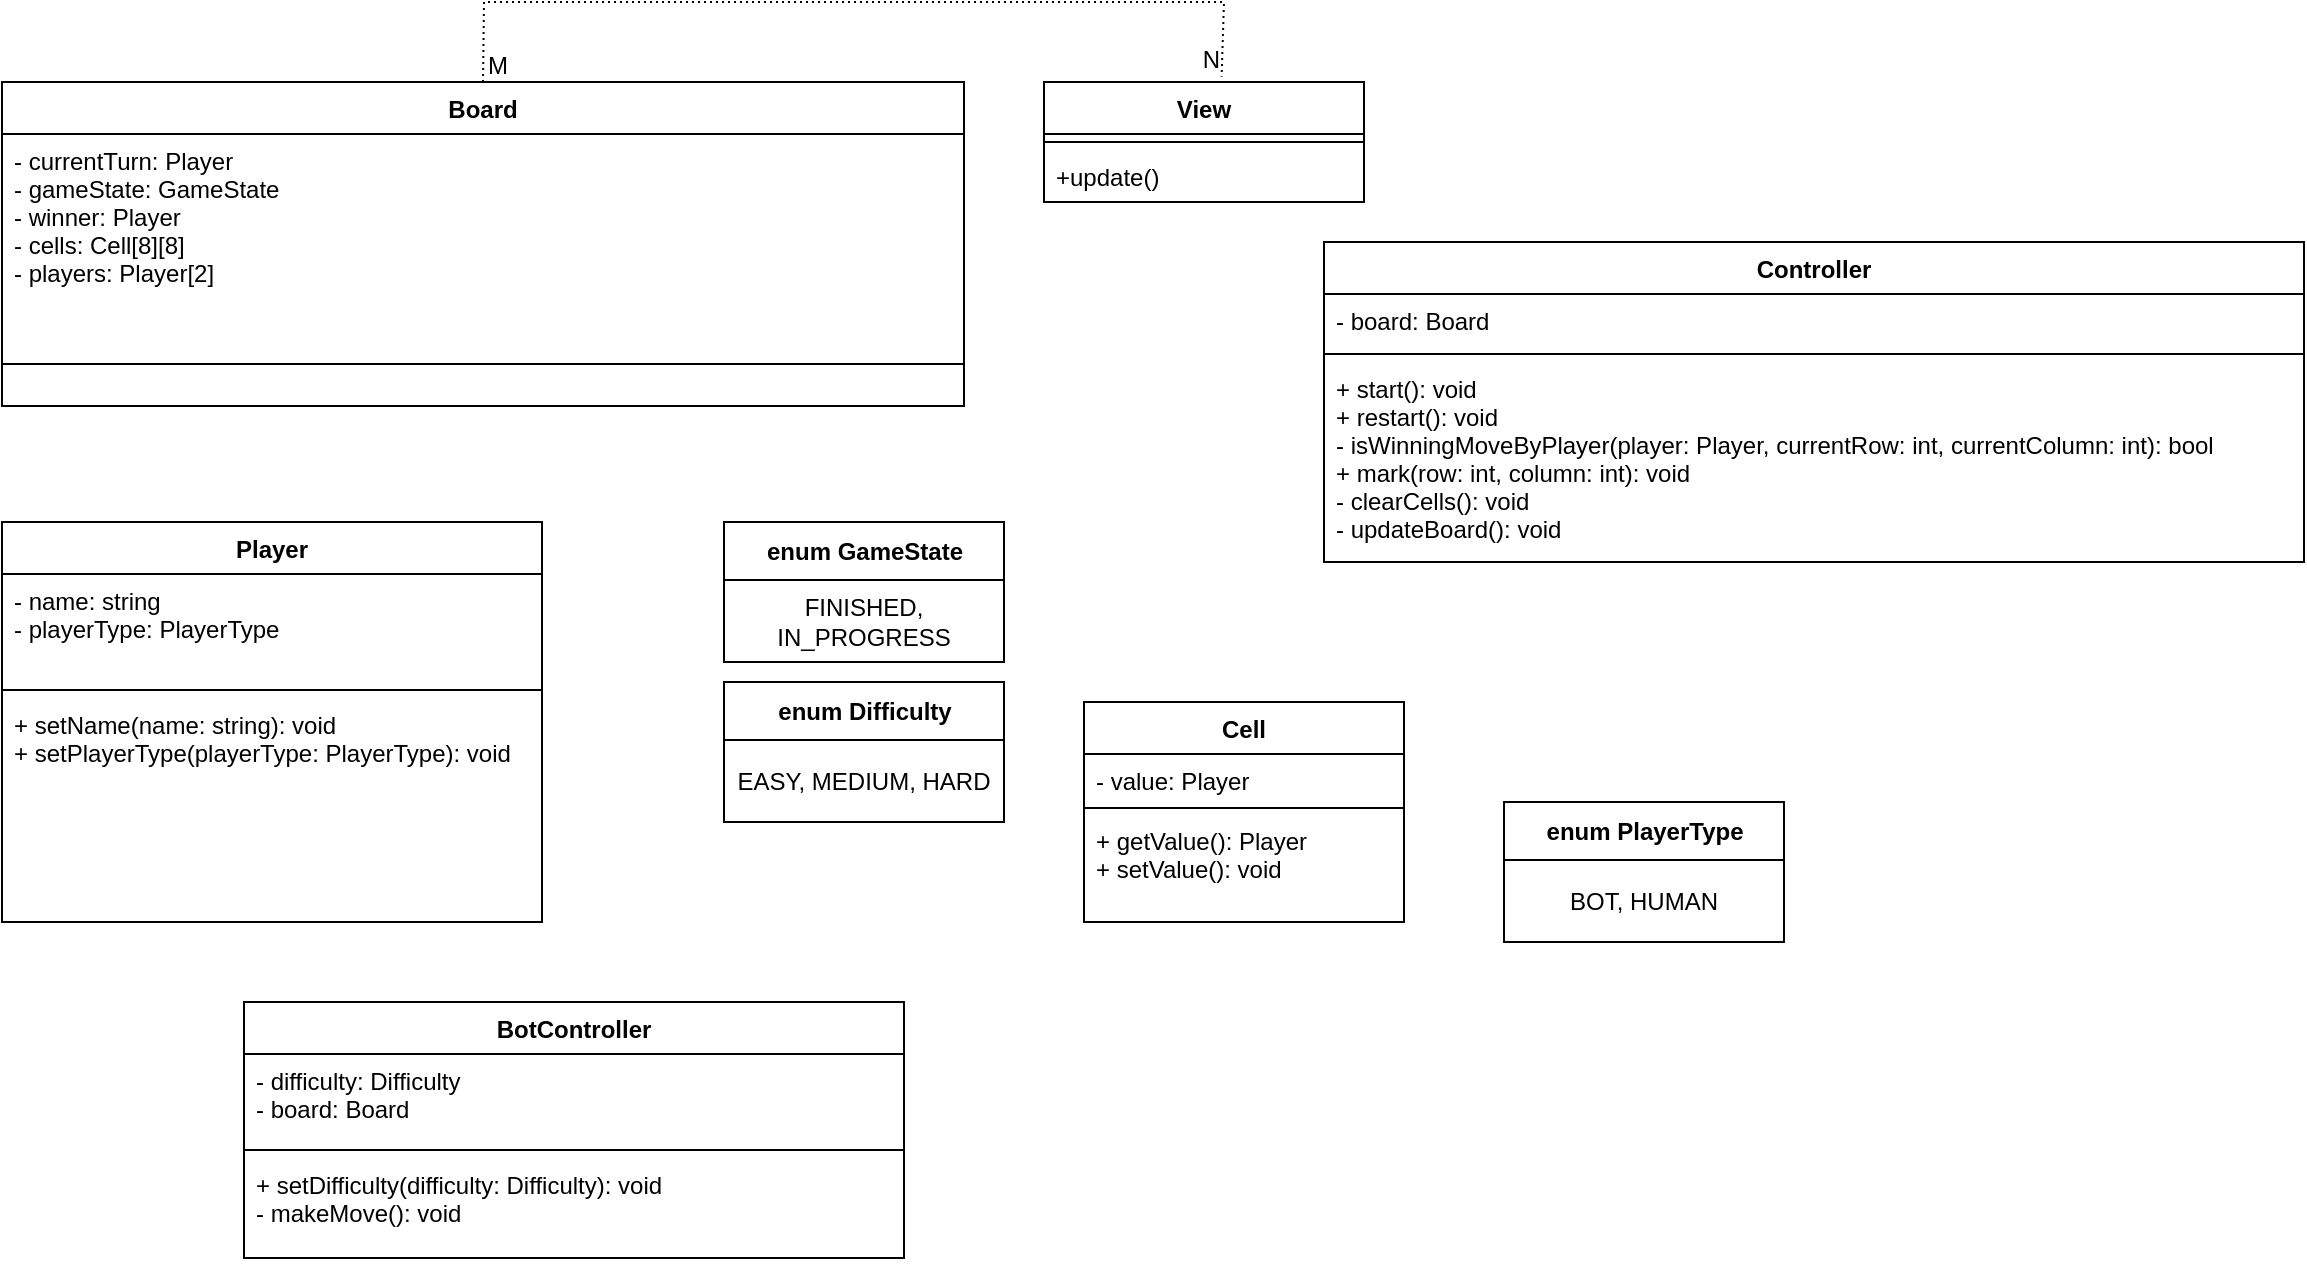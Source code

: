 <mxfile version="15.2.9" type="github">
  <diagram id="wlxLn4NdYPPFsu4Hhqa2" name="Page-1">
    <mxGraphModel dx="1673" dy="2118" grid="1" gridSize="10" guides="1" tooltips="1" connect="1" arrows="1" fold="1" page="1" pageScale="1" pageWidth="827" pageHeight="1169" math="0" shadow="0">
      <root>
        <mxCell id="0" />
        <mxCell id="1" parent="0" />
        <mxCell id="rdIUOrEK0i4QHaOV8aC8-1" value="Player" style="swimlane;fontStyle=1;align=center;verticalAlign=top;childLayout=stackLayout;horizontal=1;startSize=26;horizontalStack=0;resizeParent=1;resizeParentMax=0;resizeLast=0;collapsible=1;marginBottom=0;" vertex="1" parent="1">
          <mxGeometry x="49" y="240" width="270" height="200" as="geometry" />
        </mxCell>
        <mxCell id="rdIUOrEK0i4QHaOV8aC8-2" value="- name: string&#xa;- playerType: PlayerType" style="text;strokeColor=none;fillColor=none;align=left;verticalAlign=top;spacingLeft=4;spacingRight=4;overflow=hidden;rotatable=0;points=[[0,0.5],[1,0.5]];portConstraint=eastwest;" vertex="1" parent="rdIUOrEK0i4QHaOV8aC8-1">
          <mxGeometry y="26" width="270" height="54" as="geometry" />
        </mxCell>
        <mxCell id="rdIUOrEK0i4QHaOV8aC8-3" value="" style="line;strokeWidth=1;fillColor=none;align=left;verticalAlign=middle;spacingTop=-1;spacingLeft=3;spacingRight=3;rotatable=0;labelPosition=right;points=[];portConstraint=eastwest;" vertex="1" parent="rdIUOrEK0i4QHaOV8aC8-1">
          <mxGeometry y="80" width="270" height="8" as="geometry" />
        </mxCell>
        <mxCell id="rdIUOrEK0i4QHaOV8aC8-4" value="+ setName(name: string): void&#xa;+ setPlayerType(playerType: PlayerType): void" style="text;strokeColor=none;fillColor=none;align=left;verticalAlign=top;spacingLeft=4;spacingRight=4;overflow=hidden;rotatable=0;points=[[0,0.5],[1,0.5]];portConstraint=eastwest;" vertex="1" parent="rdIUOrEK0i4QHaOV8aC8-1">
          <mxGeometry y="88" width="270" height="112" as="geometry" />
        </mxCell>
        <mxCell id="rdIUOrEK0i4QHaOV8aC8-5" value="View" style="swimlane;fontStyle=1;align=center;verticalAlign=top;childLayout=stackLayout;horizontal=1;startSize=26;horizontalStack=0;resizeParent=1;resizeParentMax=0;resizeLast=0;collapsible=1;marginBottom=0;" vertex="1" parent="1">
          <mxGeometry x="570" y="20" width="160" height="60" as="geometry" />
        </mxCell>
        <mxCell id="rdIUOrEK0i4QHaOV8aC8-7" value="" style="line;strokeWidth=1;fillColor=none;align=left;verticalAlign=middle;spacingTop=-1;spacingLeft=3;spacingRight=3;rotatable=0;labelPosition=right;points=[];portConstraint=eastwest;" vertex="1" parent="rdIUOrEK0i4QHaOV8aC8-5">
          <mxGeometry y="26" width="160" height="8" as="geometry" />
        </mxCell>
        <mxCell id="rdIUOrEK0i4QHaOV8aC8-8" value="+update()" style="text;strokeColor=none;fillColor=none;align=left;verticalAlign=top;spacingLeft=4;spacingRight=4;overflow=hidden;rotatable=0;points=[[0,0.5],[1,0.5]];portConstraint=eastwest;" vertex="1" parent="rdIUOrEK0i4QHaOV8aC8-5">
          <mxGeometry y="34" width="160" height="26" as="geometry" />
        </mxCell>
        <mxCell id="rdIUOrEK0i4QHaOV8aC8-9" value="Board" style="swimlane;fontStyle=1;align=center;verticalAlign=top;childLayout=stackLayout;horizontal=1;startSize=26;horizontalStack=0;resizeParent=1;resizeParentMax=0;resizeLast=0;collapsible=1;marginBottom=0;" vertex="1" parent="1">
          <mxGeometry x="49" y="20" width="481" height="162" as="geometry" />
        </mxCell>
        <mxCell id="rdIUOrEK0i4QHaOV8aC8-10" value="- currentTurn: Player&#xa;- gameState: GameState&#xa;- winner: Player&#xa;- cells: Cell[8][8]&#xa;- players: Player[2]" style="text;strokeColor=none;fillColor=none;align=left;verticalAlign=top;spacingLeft=4;spacingRight=4;overflow=hidden;rotatable=0;points=[[0,0.5],[1,0.5]];portConstraint=eastwest;" vertex="1" parent="rdIUOrEK0i4QHaOV8aC8-9">
          <mxGeometry y="26" width="481" height="94" as="geometry" />
        </mxCell>
        <mxCell id="rdIUOrEK0i4QHaOV8aC8-11" value="" style="line;strokeWidth=1;fillColor=none;align=left;verticalAlign=middle;spacingTop=-1;spacingLeft=3;spacingRight=3;rotatable=0;labelPosition=right;points=[];portConstraint=eastwest;" vertex="1" parent="rdIUOrEK0i4QHaOV8aC8-9">
          <mxGeometry y="120" width="481" height="42" as="geometry" />
        </mxCell>
        <mxCell id="rdIUOrEK0i4QHaOV8aC8-13" value="Cell" style="swimlane;fontStyle=1;align=center;verticalAlign=top;childLayout=stackLayout;horizontal=1;startSize=26;horizontalStack=0;resizeParent=1;resizeParentMax=0;resizeLast=0;collapsible=1;marginBottom=0;" vertex="1" parent="1">
          <mxGeometry x="590" y="330" width="160" height="110" as="geometry" />
        </mxCell>
        <mxCell id="rdIUOrEK0i4QHaOV8aC8-15" value="- value: Player" style="text;strokeColor=none;fillColor=none;align=left;verticalAlign=top;spacingLeft=4;spacingRight=4;overflow=hidden;rotatable=0;points=[[0,0.5],[1,0.5]];portConstraint=eastwest;" vertex="1" parent="rdIUOrEK0i4QHaOV8aC8-13">
          <mxGeometry y="26" width="160" height="24" as="geometry" />
        </mxCell>
        <mxCell id="rdIUOrEK0i4QHaOV8aC8-14" value="" style="line;strokeWidth=1;fillColor=none;align=left;verticalAlign=middle;spacingTop=-1;spacingLeft=3;spacingRight=3;rotatable=0;labelPosition=right;points=[];portConstraint=eastwest;" vertex="1" parent="rdIUOrEK0i4QHaOV8aC8-13">
          <mxGeometry y="50" width="160" height="6" as="geometry" />
        </mxCell>
        <mxCell id="rdIUOrEK0i4QHaOV8aC8-16" value="+ getValue(): Player&#xa;+ setValue(): void" style="text;strokeColor=none;fillColor=none;align=left;verticalAlign=top;spacingLeft=4;spacingRight=4;overflow=hidden;rotatable=0;points=[[0,0.5],[1,0.5]];portConstraint=eastwest;" vertex="1" parent="rdIUOrEK0i4QHaOV8aC8-13">
          <mxGeometry y="56" width="160" height="54" as="geometry" />
        </mxCell>
        <mxCell id="rdIUOrEK0i4QHaOV8aC8-22" value="enum GameState" style="swimlane;fontStyle=1;align=center;verticalAlign=middle;childLayout=stackLayout;horizontal=1;startSize=29;horizontalStack=0;resizeParent=1;resizeParentMax=0;resizeLast=0;collapsible=0;marginBottom=0;html=1;" vertex="1" parent="1">
          <mxGeometry x="410" y="240" width="140" height="70" as="geometry" />
        </mxCell>
        <mxCell id="rdIUOrEK0i4QHaOV8aC8-23" value="FINISHED, &lt;br&gt;IN_PROGRESS" style="text;html=1;strokeColor=none;fillColor=none;align=center;verticalAlign=middle;spacingLeft=4;spacingRight=4;overflow=hidden;rotatable=0;points=[[0,0.5],[1,0.5]];portConstraint=eastwest;" vertex="1" parent="rdIUOrEK0i4QHaOV8aC8-22">
          <mxGeometry y="29" width="140" height="41" as="geometry" />
        </mxCell>
        <mxCell id="rdIUOrEK0i4QHaOV8aC8-25" value="Controller" style="swimlane;fontStyle=1;align=center;verticalAlign=top;childLayout=stackLayout;horizontal=1;startSize=26;horizontalStack=0;resizeParent=1;resizeParentMax=0;resizeLast=0;collapsible=1;marginBottom=0;" vertex="1" parent="1">
          <mxGeometry x="710" y="100" width="490" height="160" as="geometry" />
        </mxCell>
        <mxCell id="rdIUOrEK0i4QHaOV8aC8-26" value="- board: Board" style="text;strokeColor=none;fillColor=none;align=left;verticalAlign=top;spacingLeft=4;spacingRight=4;overflow=hidden;rotatable=0;points=[[0,0.5],[1,0.5]];portConstraint=eastwest;" vertex="1" parent="rdIUOrEK0i4QHaOV8aC8-25">
          <mxGeometry y="26" width="490" height="26" as="geometry" />
        </mxCell>
        <mxCell id="rdIUOrEK0i4QHaOV8aC8-27" value="" style="line;strokeWidth=1;fillColor=none;align=left;verticalAlign=middle;spacingTop=-1;spacingLeft=3;spacingRight=3;rotatable=0;labelPosition=right;points=[];portConstraint=eastwest;" vertex="1" parent="rdIUOrEK0i4QHaOV8aC8-25">
          <mxGeometry y="52" width="490" height="8" as="geometry" />
        </mxCell>
        <mxCell id="rdIUOrEK0i4QHaOV8aC8-28" value="+ start(): void&#xa;+ restart(): void&#xa;- isWinningMoveByPlayer(player: Player, currentRow: int, currentColumn: int): bool&#xa;+ mark(row: int, column: int): void&#xa;- clearCells(): void&#xa;- updateBoard(): void" style="text;strokeColor=none;fillColor=none;align=left;verticalAlign=top;spacingLeft=4;spacingRight=4;overflow=hidden;rotatable=0;points=[[0,0.5],[1,0.5]];portConstraint=eastwest;" vertex="1" parent="rdIUOrEK0i4QHaOV8aC8-25">
          <mxGeometry y="60" width="490" height="100" as="geometry" />
        </mxCell>
        <mxCell id="rdIUOrEK0i4QHaOV8aC8-29" value="enum Difficulty" style="swimlane;fontStyle=1;align=center;verticalAlign=middle;childLayout=stackLayout;horizontal=1;startSize=29;horizontalStack=0;resizeParent=1;resizeParentMax=0;resizeLast=0;collapsible=0;marginBottom=0;html=1;" vertex="1" parent="1">
          <mxGeometry x="410" y="320" width="140" height="70" as="geometry" />
        </mxCell>
        <mxCell id="rdIUOrEK0i4QHaOV8aC8-30" value="EASY, MEDIUM, HARD" style="text;html=1;strokeColor=none;fillColor=none;align=center;verticalAlign=middle;spacingLeft=4;spacingRight=4;overflow=hidden;rotatable=0;points=[[0,0.5],[1,0.5]];portConstraint=eastwest;" vertex="1" parent="rdIUOrEK0i4QHaOV8aC8-29">
          <mxGeometry y="29" width="140" height="41" as="geometry" />
        </mxCell>
        <mxCell id="rdIUOrEK0i4QHaOV8aC8-31" value="enum PlayerType" style="swimlane;fontStyle=1;align=center;verticalAlign=middle;childLayout=stackLayout;horizontal=1;startSize=29;horizontalStack=0;resizeParent=1;resizeParentMax=0;resizeLast=0;collapsible=0;marginBottom=0;html=1;" vertex="1" parent="1">
          <mxGeometry x="800" y="380" width="140" height="70" as="geometry" />
        </mxCell>
        <mxCell id="rdIUOrEK0i4QHaOV8aC8-32" value="BOT, HUMAN" style="text;html=1;strokeColor=none;fillColor=none;align=center;verticalAlign=middle;spacingLeft=4;spacingRight=4;overflow=hidden;rotatable=0;points=[[0,0.5],[1,0.5]];portConstraint=eastwest;" vertex="1" parent="rdIUOrEK0i4QHaOV8aC8-31">
          <mxGeometry y="29" width="140" height="41" as="geometry" />
        </mxCell>
        <mxCell id="rdIUOrEK0i4QHaOV8aC8-41" value="BotController" style="swimlane;fontStyle=1;align=center;verticalAlign=top;childLayout=stackLayout;horizontal=1;startSize=26;horizontalStack=0;resizeParent=1;resizeParentMax=0;resizeLast=0;collapsible=1;marginBottom=0;" vertex="1" parent="1">
          <mxGeometry x="170" y="480" width="330" height="128" as="geometry" />
        </mxCell>
        <mxCell id="rdIUOrEK0i4QHaOV8aC8-42" value="- difficulty: Difficulty&#xa;- board: Board" style="text;strokeColor=none;fillColor=none;align=left;verticalAlign=top;spacingLeft=4;spacingRight=4;overflow=hidden;rotatable=0;points=[[0,0.5],[1,0.5]];portConstraint=eastwest;" vertex="1" parent="rdIUOrEK0i4QHaOV8aC8-41">
          <mxGeometry y="26" width="330" height="44" as="geometry" />
        </mxCell>
        <mxCell id="rdIUOrEK0i4QHaOV8aC8-43" value="" style="line;strokeWidth=1;fillColor=none;align=left;verticalAlign=middle;spacingTop=-1;spacingLeft=3;spacingRight=3;rotatable=0;labelPosition=right;points=[];portConstraint=eastwest;" vertex="1" parent="rdIUOrEK0i4QHaOV8aC8-41">
          <mxGeometry y="70" width="330" height="8" as="geometry" />
        </mxCell>
        <mxCell id="rdIUOrEK0i4QHaOV8aC8-44" value="+ setDifficulty(difficulty: Difficulty): void&#xa;- makeMove(): void" style="text;strokeColor=none;fillColor=none;align=left;verticalAlign=top;spacingLeft=4;spacingRight=4;overflow=hidden;rotatable=0;points=[[0,0.5],[1,0.5]];portConstraint=eastwest;" vertex="1" parent="rdIUOrEK0i4QHaOV8aC8-41">
          <mxGeometry y="78" width="330" height="50" as="geometry" />
        </mxCell>
        <mxCell id="rdIUOrEK0i4QHaOV8aC8-55" value="" style="endArrow=none;html=1;rounded=0;dashed=1;dashPattern=1 2;exitX=0.5;exitY=0;exitDx=0;exitDy=0;entryX=0.555;entryY=-0.045;entryDx=0;entryDy=0;entryPerimeter=0;" edge="1" parent="1" source="rdIUOrEK0i4QHaOV8aC8-9" target="rdIUOrEK0i4QHaOV8aC8-5">
          <mxGeometry relative="1" as="geometry">
            <mxPoint x="320" y="-30" as="sourcePoint" />
            <mxPoint x="700" y="-50" as="targetPoint" />
            <Array as="points">
              <mxPoint x="290" y="-20" />
              <mxPoint x="660" y="-20" />
            </Array>
          </mxGeometry>
        </mxCell>
        <mxCell id="rdIUOrEK0i4QHaOV8aC8-56" value="M" style="resizable=0;html=1;align=left;verticalAlign=bottom;" connectable="0" vertex="1" parent="rdIUOrEK0i4QHaOV8aC8-55">
          <mxGeometry x="-1" relative="1" as="geometry" />
        </mxCell>
        <mxCell id="rdIUOrEK0i4QHaOV8aC8-57" value="N" style="resizable=0;html=1;align=right;verticalAlign=bottom;" connectable="0" vertex="1" parent="rdIUOrEK0i4QHaOV8aC8-55">
          <mxGeometry x="1" relative="1" as="geometry" />
        </mxCell>
      </root>
    </mxGraphModel>
  </diagram>
</mxfile>
